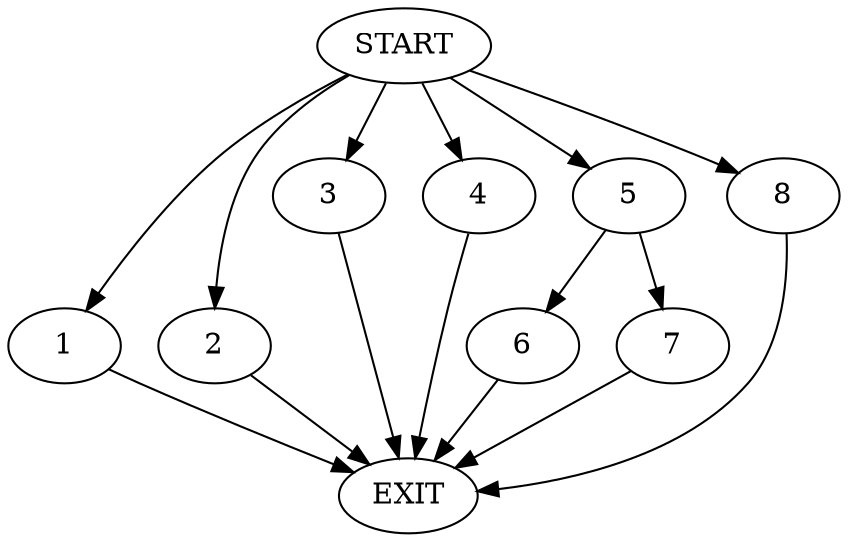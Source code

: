 digraph {
0 [label="START"]
9 [label="EXIT"]
0 -> 1
1 -> 9
0 -> 2
2 -> 9
0 -> 3
3 -> 9
0 -> 4
4 -> 9
0 -> 5
5 -> 6
5 -> 7
7 -> 9
6 -> 9
0 -> 8
8 -> 9
}
